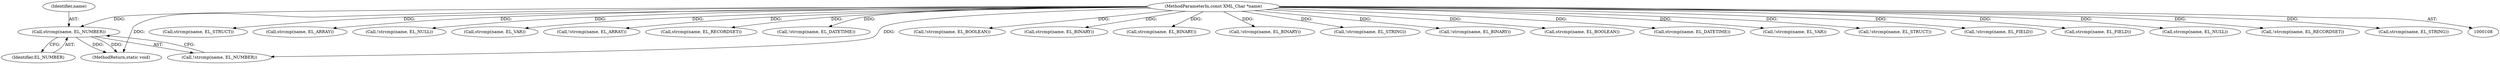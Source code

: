 digraph "0_php-src_6045de69c7dedcba3eadf7c4bba424b19c81d00d_0@API" {
"1000141" [label="(Call,strcmp(name, EL_NUMBER))"];
"1000110" [label="(MethodParameterIn,const XML_Char *name)"];
"1000143" [label="(Identifier,EL_NUMBER)"];
"1000161" [label="(Call,strcmp(name, EL_STRUCT))"];
"1000580" [label="(MethodReturn,static void)"];
"1000156" [label="(Call,strcmp(name, EL_ARRAY))"];
"1000150" [label="(Call,!strcmp(name, EL_NULL))"];
"1000141" [label="(Call,strcmp(name, EL_NUMBER))"];
"1000544" [label="(Call,strcmp(name, EL_VAR))"];
"1000155" [label="(Call,!strcmp(name, EL_ARRAY))"];
"1000166" [label="(Call,strcmp(name, EL_RECORDSET))"];
"1000174" [label="(Call,!strcmp(name, EL_DATETIME))"];
"1000140" [label="(Call,!strcmp(name, EL_NUMBER))"];
"1000142" [label="(Identifier,name)"];
"1000110" [label="(MethodParameterIn,const XML_Char *name)"];
"1000145" [label="(Call,!strcmp(name, EL_BOOLEAN))"];
"1000171" [label="(Call,strcmp(name, EL_BINARY))"];
"1000214" [label="(Call,strcmp(name, EL_BINARY))"];
"1000213" [label="(Call,!strcmp(name, EL_BINARY))"];
"1000135" [label="(Call,!strcmp(name, EL_STRING))"];
"1000170" [label="(Call,!strcmp(name, EL_BINARY))"];
"1000146" [label="(Call,strcmp(name, EL_BOOLEAN))"];
"1000175" [label="(Call,strcmp(name, EL_DATETIME))"];
"1000543" [label="(Call,!strcmp(name, EL_VAR))"];
"1000160" [label="(Call,!strcmp(name, EL_STRUCT))"];
"1000562" [label="(Call,!strcmp(name, EL_FIELD))"];
"1000563" [label="(Call,strcmp(name, EL_FIELD))"];
"1000151" [label="(Call,strcmp(name, EL_NULL))"];
"1000165" [label="(Call,!strcmp(name, EL_RECORDSET))"];
"1000136" [label="(Call,strcmp(name, EL_STRING))"];
"1000141" -> "1000140"  [label="AST: "];
"1000141" -> "1000143"  [label="CFG: "];
"1000142" -> "1000141"  [label="AST: "];
"1000143" -> "1000141"  [label="AST: "];
"1000140" -> "1000141"  [label="CFG: "];
"1000141" -> "1000580"  [label="DDG: "];
"1000141" -> "1000580"  [label="DDG: "];
"1000110" -> "1000141"  [label="DDG: "];
"1000110" -> "1000108"  [label="AST: "];
"1000110" -> "1000580"  [label="DDG: "];
"1000110" -> "1000135"  [label="DDG: "];
"1000110" -> "1000136"  [label="DDG: "];
"1000110" -> "1000140"  [label="DDG: "];
"1000110" -> "1000145"  [label="DDG: "];
"1000110" -> "1000146"  [label="DDG: "];
"1000110" -> "1000150"  [label="DDG: "];
"1000110" -> "1000151"  [label="DDG: "];
"1000110" -> "1000155"  [label="DDG: "];
"1000110" -> "1000156"  [label="DDG: "];
"1000110" -> "1000160"  [label="DDG: "];
"1000110" -> "1000161"  [label="DDG: "];
"1000110" -> "1000165"  [label="DDG: "];
"1000110" -> "1000166"  [label="DDG: "];
"1000110" -> "1000170"  [label="DDG: "];
"1000110" -> "1000171"  [label="DDG: "];
"1000110" -> "1000174"  [label="DDG: "];
"1000110" -> "1000175"  [label="DDG: "];
"1000110" -> "1000213"  [label="DDG: "];
"1000110" -> "1000214"  [label="DDG: "];
"1000110" -> "1000543"  [label="DDG: "];
"1000110" -> "1000544"  [label="DDG: "];
"1000110" -> "1000562"  [label="DDG: "];
"1000110" -> "1000563"  [label="DDG: "];
}
